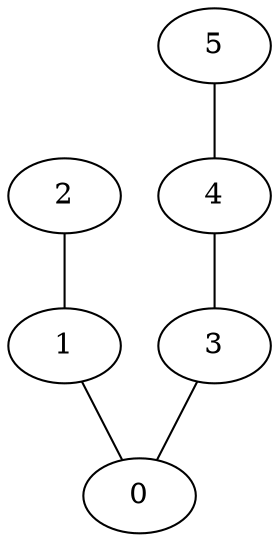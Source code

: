 graph {
    0 [ label = "0" ]
    1 [ label = "1" ]
    2 [ label = "2" ]
    3 [ label = "3" ]
    4 [ label = "4" ]
    5 [ label = "5" ]
    2 -- 1 [ ]
    5 -- 4 [ ]
    3 -- 0 [ ]
    4 -- 3 [ ]
    1 -- 0 [ ]
}
